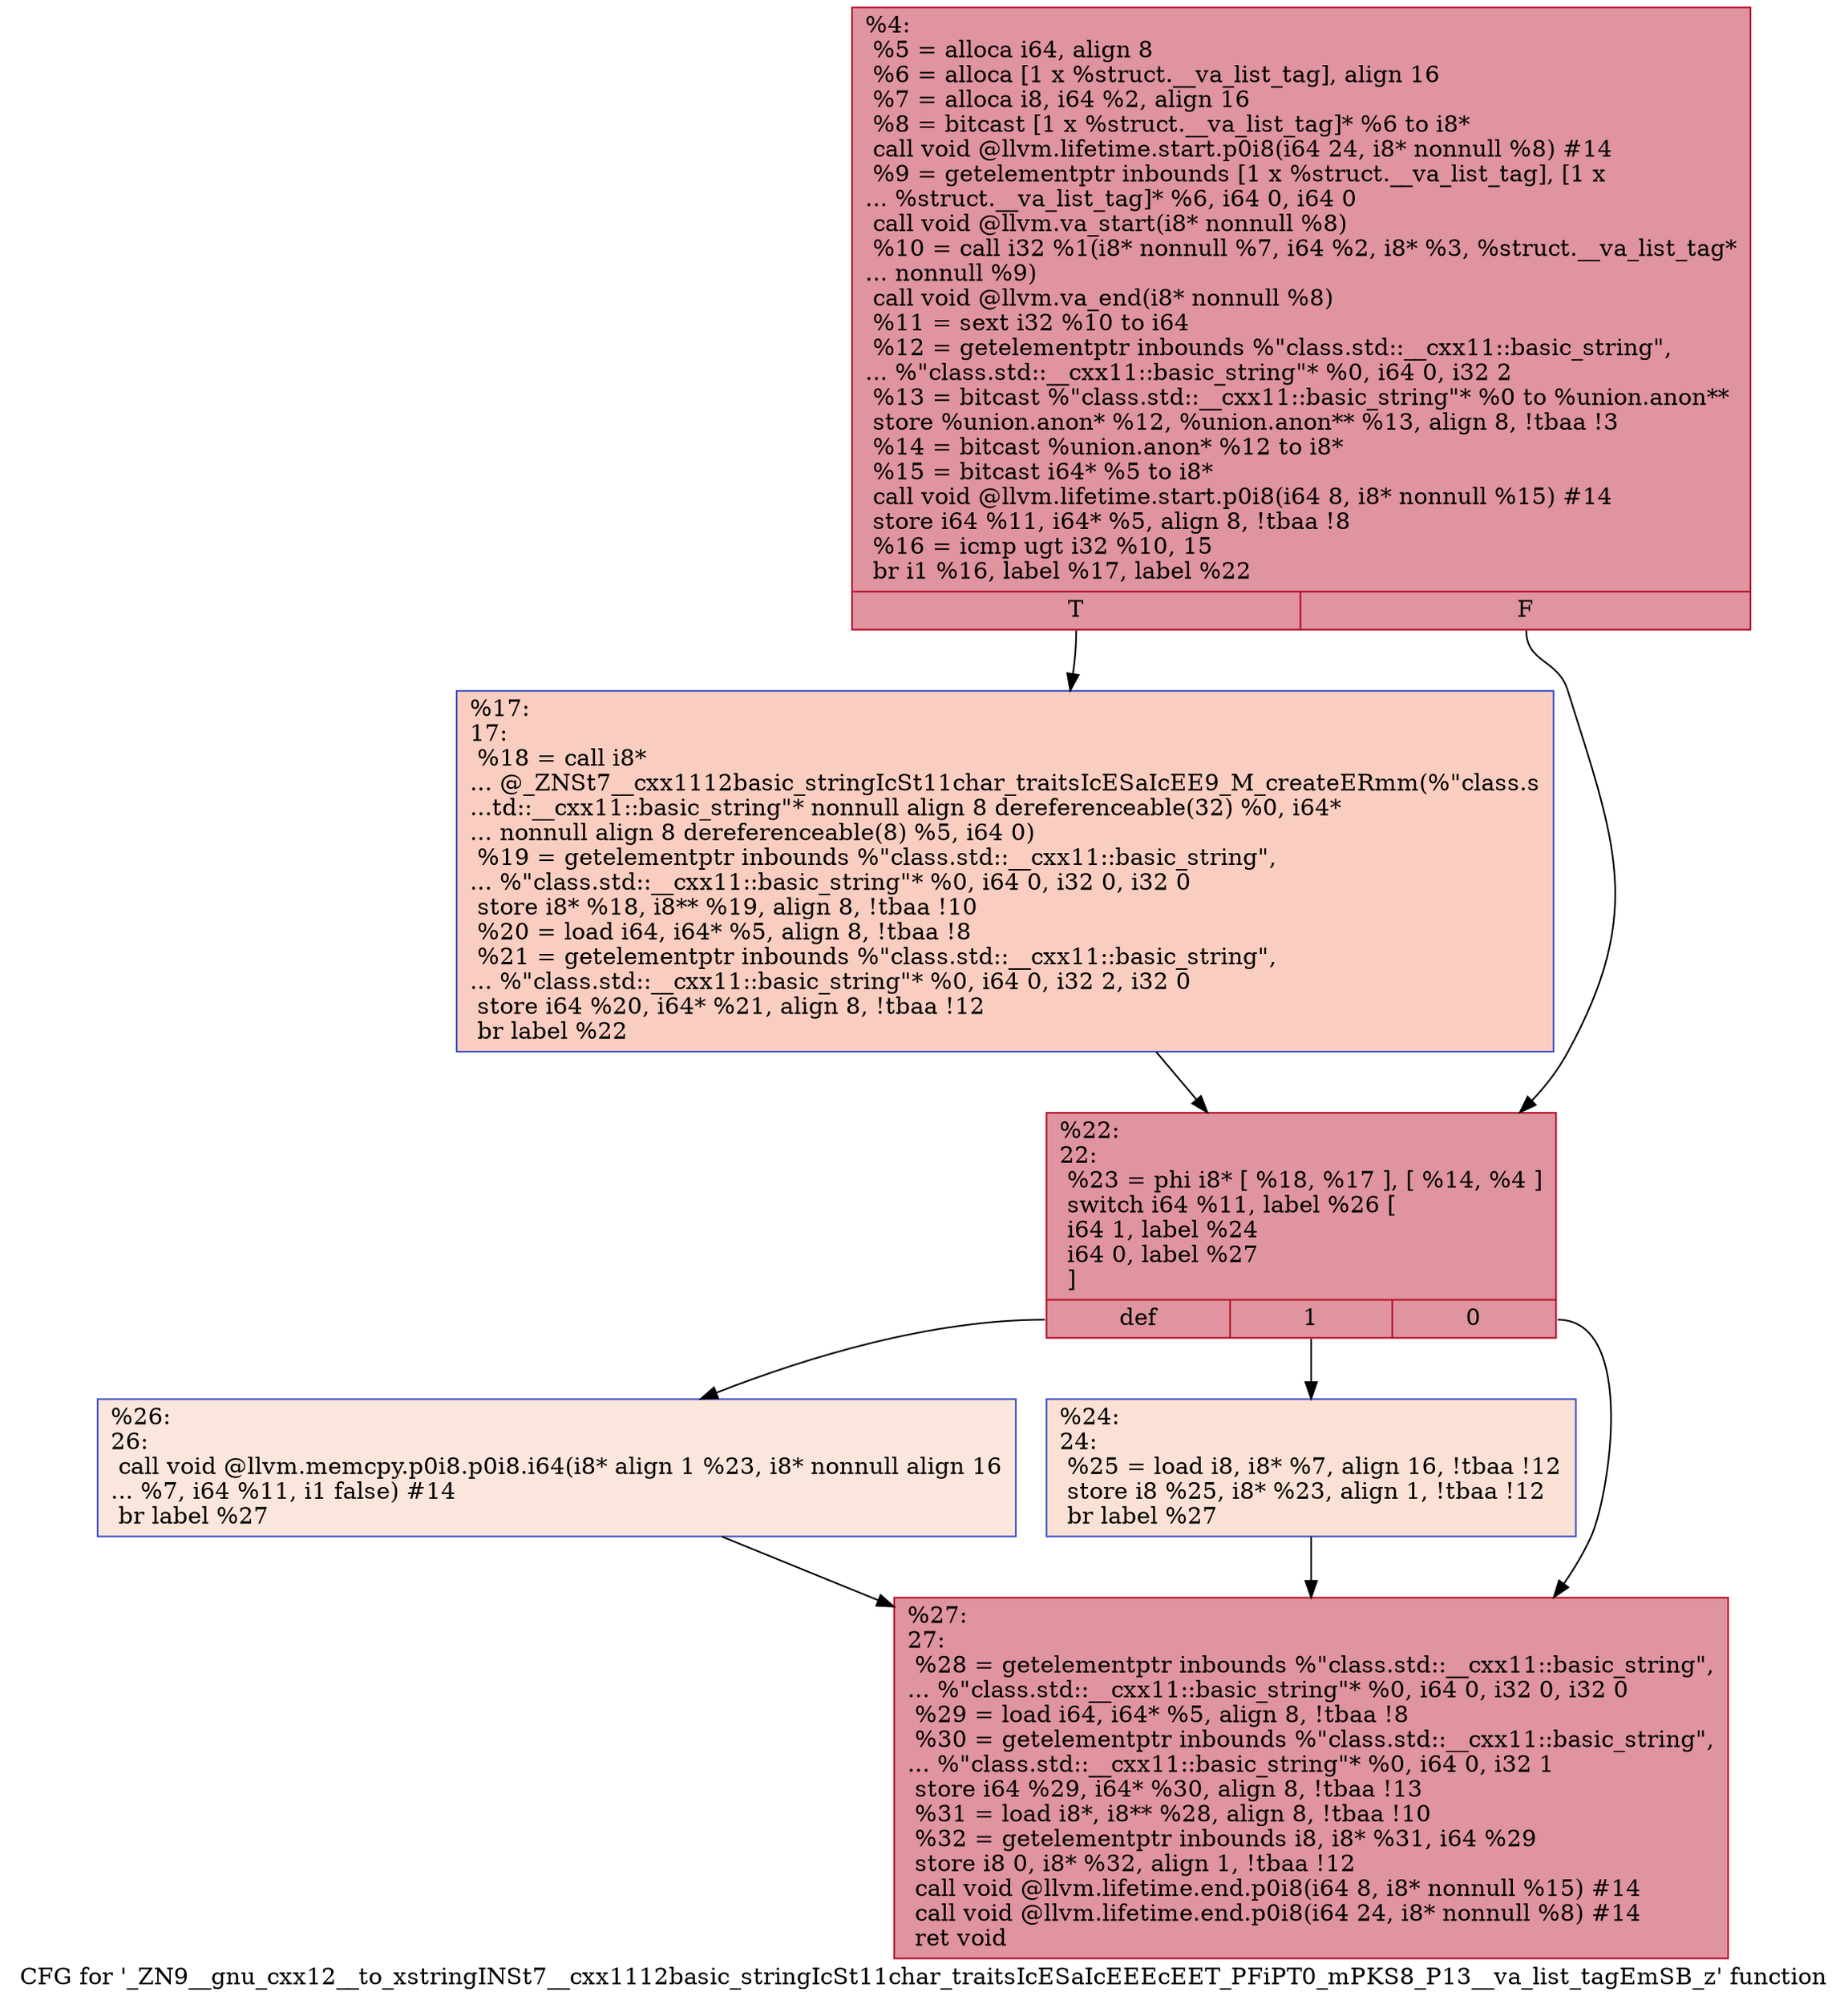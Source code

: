 digraph "CFG for '_ZN9__gnu_cxx12__to_xstringINSt7__cxx1112basic_stringIcSt11char_traitsIcESaIcEEEcEET_PFiPT0_mPKS8_P13__va_list_tagEmSB_z' function" {
	label="CFG for '_ZN9__gnu_cxx12__to_xstringINSt7__cxx1112basic_stringIcSt11char_traitsIcESaIcEEEcEET_PFiPT0_mPKS8_P13__va_list_tagEmSB_z' function";

	Node0x55a93c5afe40 [shape=record,color="#b70d28ff", style=filled, fillcolor="#b70d2870",label="{%4:\l  %5 = alloca i64, align 8\l  %6 = alloca [1 x %struct.__va_list_tag], align 16\l  %7 = alloca i8, i64 %2, align 16\l  %8 = bitcast [1 x %struct.__va_list_tag]* %6 to i8*\l  call void @llvm.lifetime.start.p0i8(i64 24, i8* nonnull %8) #14\l  %9 = getelementptr inbounds [1 x %struct.__va_list_tag], [1 x\l... %struct.__va_list_tag]* %6, i64 0, i64 0\l  call void @llvm.va_start(i8* nonnull %8)\l  %10 = call i32 %1(i8* nonnull %7, i64 %2, i8* %3, %struct.__va_list_tag*\l... nonnull %9)\l  call void @llvm.va_end(i8* nonnull %8)\l  %11 = sext i32 %10 to i64\l  %12 = getelementptr inbounds %\"class.std::__cxx11::basic_string\",\l... %\"class.std::__cxx11::basic_string\"* %0, i64 0, i32 2\l  %13 = bitcast %\"class.std::__cxx11::basic_string\"* %0 to %union.anon**\l  store %union.anon* %12, %union.anon** %13, align 8, !tbaa !3\l  %14 = bitcast %union.anon* %12 to i8*\l  %15 = bitcast i64* %5 to i8*\l  call void @llvm.lifetime.start.p0i8(i64 8, i8* nonnull %15) #14\l  store i64 %11, i64* %5, align 8, !tbaa !8\l  %16 = icmp ugt i32 %10, 15\l  br i1 %16, label %17, label %22\l|{<s0>T|<s1>F}}"];
	Node0x55a93c5afe40:s0 -> Node0x55a93c5b0b10;
	Node0x55a93c5afe40:s1 -> Node0x55a93c5b0b60;
	Node0x55a93c5b0b10 [shape=record,color="#3d50c3ff", style=filled, fillcolor="#f2907270",label="{%17:\l17:                                               \l  %18 = call i8*\l... @_ZNSt7__cxx1112basic_stringIcSt11char_traitsIcESaIcEE9_M_createERmm(%\"class.s\l...td::__cxx11::basic_string\"* nonnull align 8 dereferenceable(32) %0, i64*\l... nonnull align 8 dereferenceable(8) %5, i64 0)\l  %19 = getelementptr inbounds %\"class.std::__cxx11::basic_string\",\l... %\"class.std::__cxx11::basic_string\"* %0, i64 0, i32 0, i32 0\l  store i8* %18, i8** %19, align 8, !tbaa !10\l  %20 = load i64, i64* %5, align 8, !tbaa !8\l  %21 = getelementptr inbounds %\"class.std::__cxx11::basic_string\",\l... %\"class.std::__cxx11::basic_string\"* %0, i64 0, i32 2, i32 0\l  store i64 %20, i64* %21, align 8, !tbaa !12\l  br label %22\l}"];
	Node0x55a93c5b0b10 -> Node0x55a93c5b0b60;
	Node0x55a93c5b0b60 [shape=record,color="#b70d28ff", style=filled, fillcolor="#b70d2870",label="{%22:\l22:                                               \l  %23 = phi i8* [ %18, %17 ], [ %14, %4 ]\l  switch i64 %11, label %26 [\l    i64 1, label %24\l    i64 0, label %27\l  ]\l|{<s0>def|<s1>1|<s2>0}}"];
	Node0x55a93c5b0b60:s0 -> Node0x55a93c5b1110;
	Node0x55a93c5b0b60:s1 -> Node0x55a93c5b1160;
	Node0x55a93c5b0b60:s2 -> Node0x55a93c5b11b0;
	Node0x55a93c5b1160 [shape=record,color="#3d50c3ff", style=filled, fillcolor="#f7bca170",label="{%24:\l24:                                               \l  %25 = load i8, i8* %7, align 16, !tbaa !12\l  store i8 %25, i8* %23, align 1, !tbaa !12\l  br label %27\l}"];
	Node0x55a93c5b1160 -> Node0x55a93c5b11b0;
	Node0x55a93c5b1110 [shape=record,color="#3d50c3ff", style=filled, fillcolor="#f3c7b170",label="{%26:\l26:                                               \l  call void @llvm.memcpy.p0i8.p0i8.i64(i8* align 1 %23, i8* nonnull align 16\l... %7, i64 %11, i1 false) #14\l  br label %27\l}"];
	Node0x55a93c5b1110 -> Node0x55a93c5b11b0;
	Node0x55a93c5b11b0 [shape=record,color="#b70d28ff", style=filled, fillcolor="#b70d2870",label="{%27:\l27:                                               \l  %28 = getelementptr inbounds %\"class.std::__cxx11::basic_string\",\l... %\"class.std::__cxx11::basic_string\"* %0, i64 0, i32 0, i32 0\l  %29 = load i64, i64* %5, align 8, !tbaa !8\l  %30 = getelementptr inbounds %\"class.std::__cxx11::basic_string\",\l... %\"class.std::__cxx11::basic_string\"* %0, i64 0, i32 1\l  store i64 %29, i64* %30, align 8, !tbaa !13\l  %31 = load i8*, i8** %28, align 8, !tbaa !10\l  %32 = getelementptr inbounds i8, i8* %31, i64 %29\l  store i8 0, i8* %32, align 1, !tbaa !12\l  call void @llvm.lifetime.end.p0i8(i64 8, i8* nonnull %15) #14\l  call void @llvm.lifetime.end.p0i8(i64 24, i8* nonnull %8) #14\l  ret void\l}"];
}
